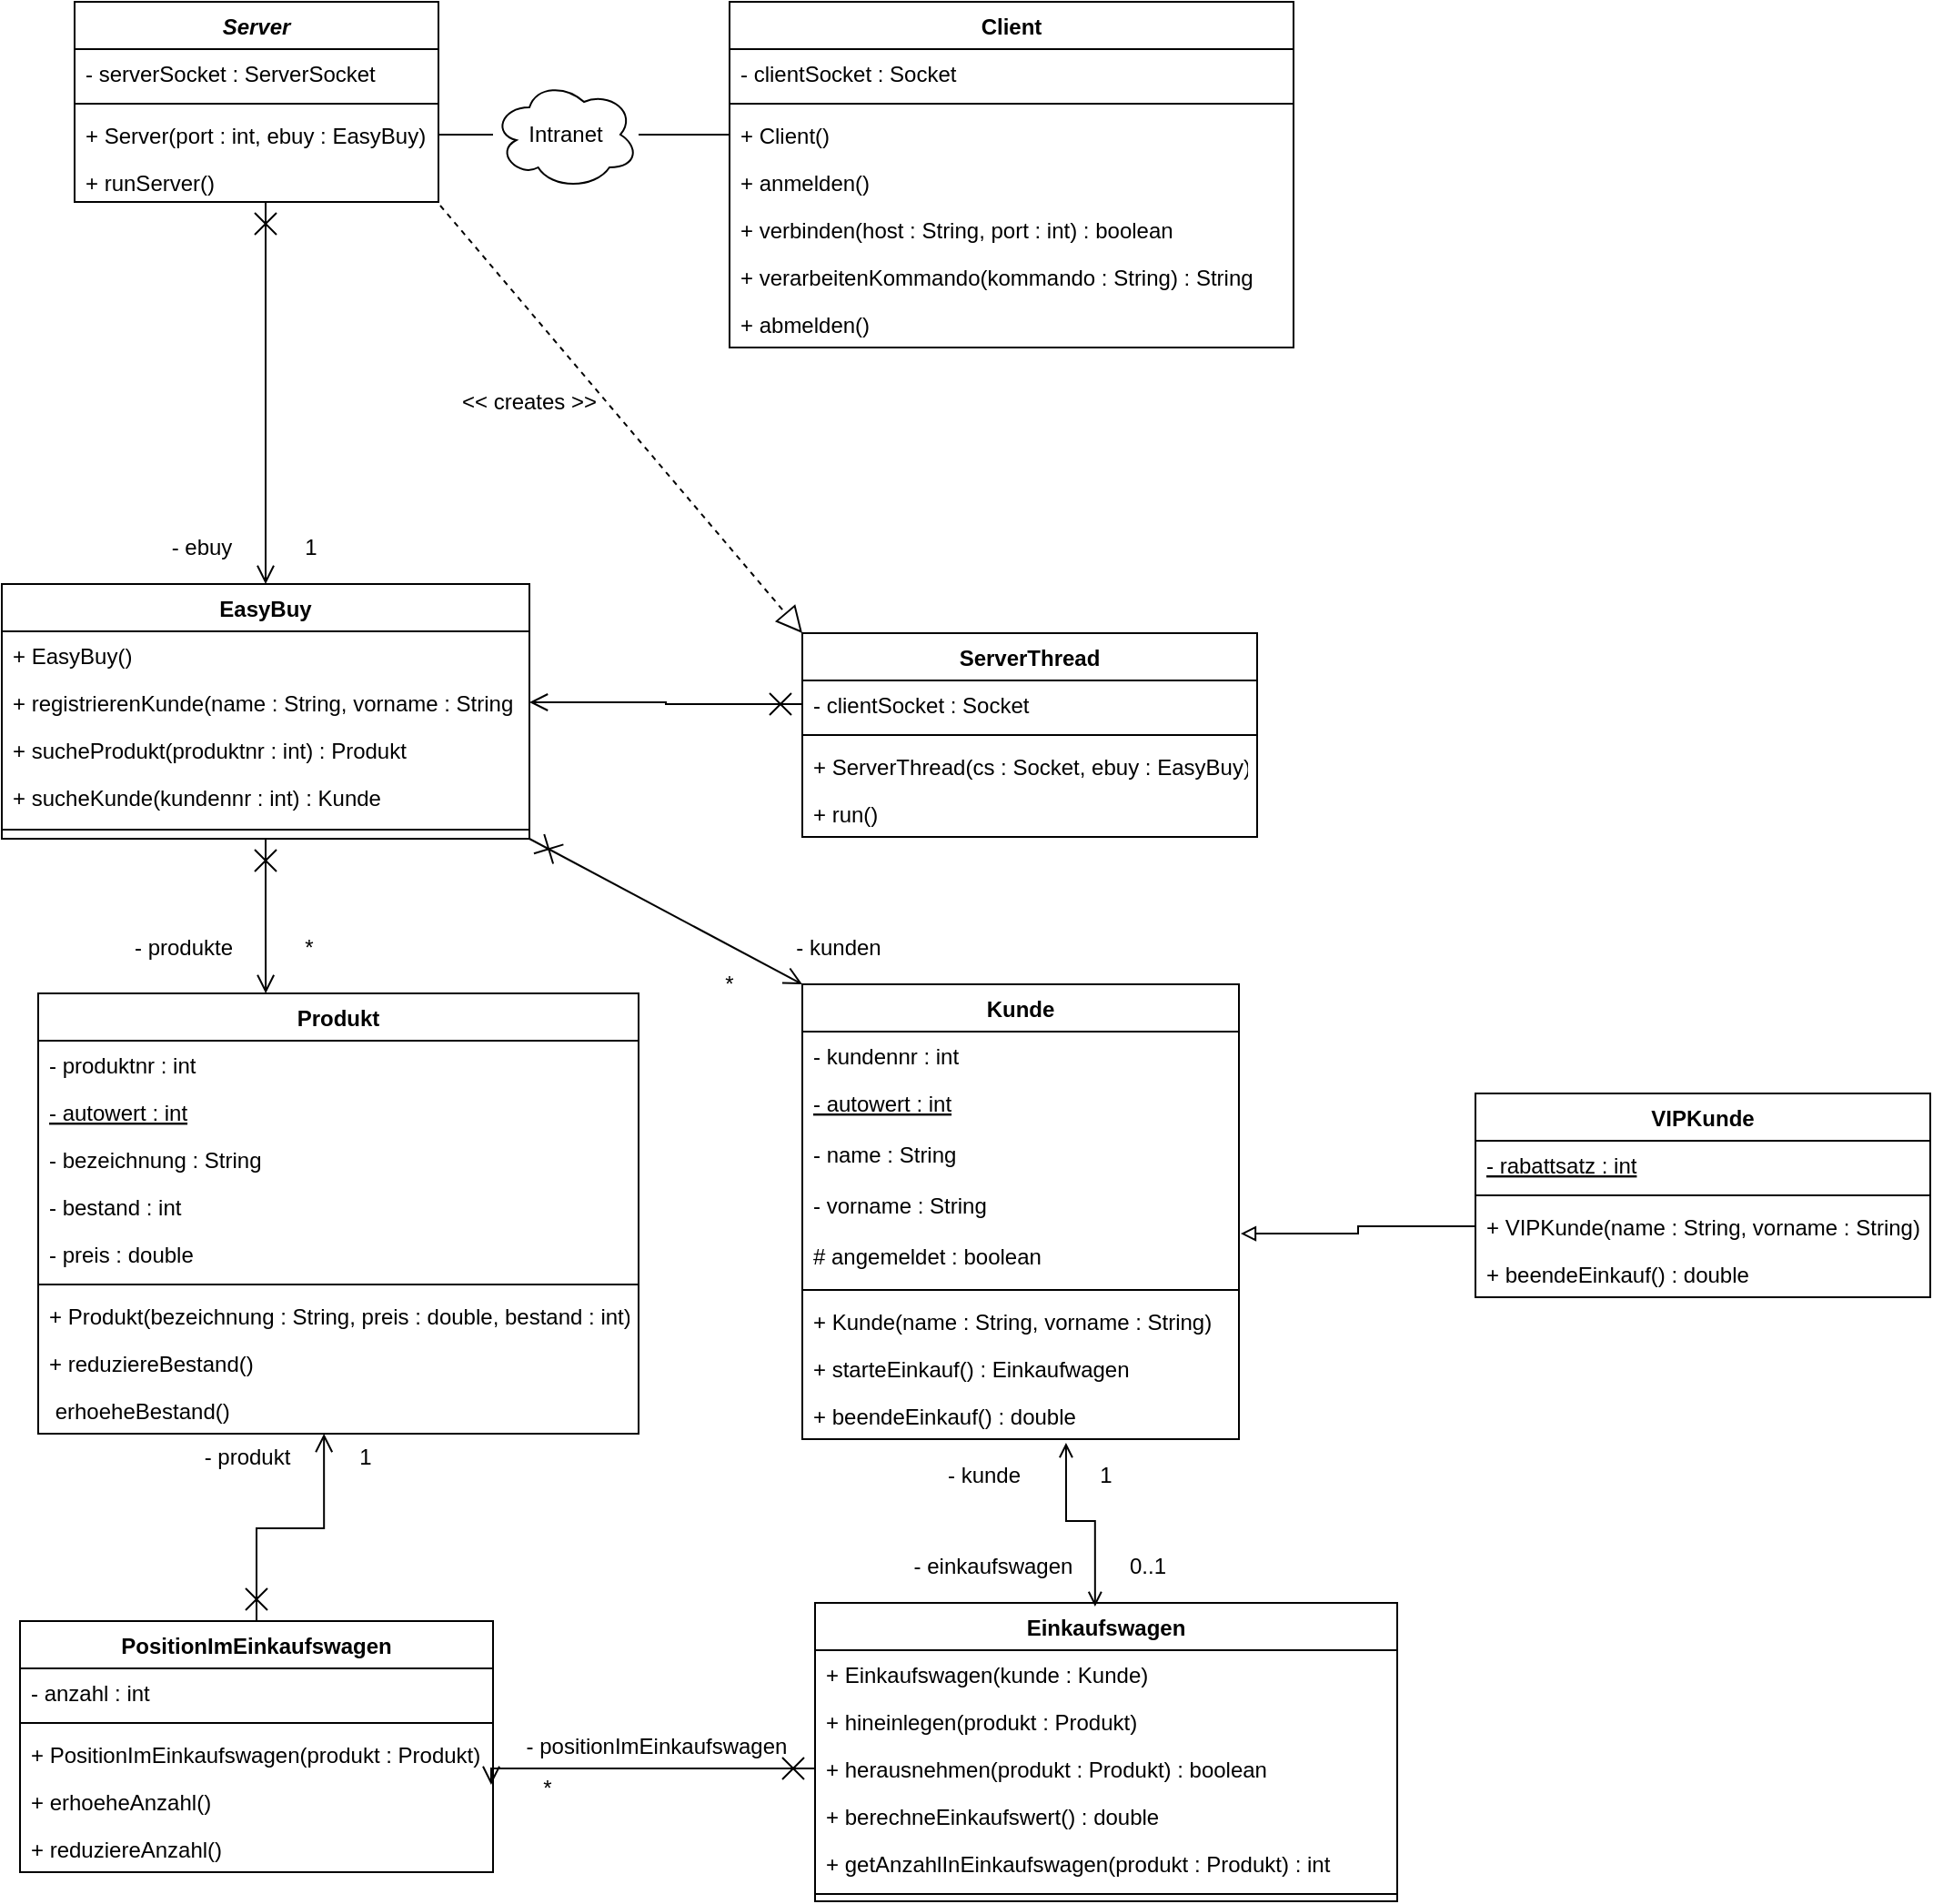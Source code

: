 <mxfile version="14.5.1" type="device"><diagram id="C5RBs43oDa-KdzZeNtuy" name="Page-1"><mxGraphModel dx="1422" dy="832" grid="1" gridSize="10" guides="1" tooltips="1" connect="1" arrows="1" fold="1" page="1" pageScale="1" pageWidth="827" pageHeight="1169" math="0" shadow="0"><root><mxCell id="WIyWlLk6GJQsqaUBKTNV-0"/><mxCell id="WIyWlLk6GJQsqaUBKTNV-1" parent="WIyWlLk6GJQsqaUBKTNV-0"/><mxCell id="zkfFHV4jXpPFQw0GAbJ--0" value="Server" style="swimlane;fontStyle=3;align=center;verticalAlign=top;childLayout=stackLayout;horizontal=1;startSize=26;horizontalStack=0;resizeParent=1;resizeLast=0;collapsible=1;marginBottom=0;rounded=0;shadow=0;strokeWidth=1;" parent="WIyWlLk6GJQsqaUBKTNV-1" vertex="1"><mxGeometry x="100" y="40" width="200" height="110" as="geometry"><mxRectangle x="230" y="140" width="160" height="26" as="alternateBounds"/></mxGeometry></mxCell><mxCell id="zkfFHV4jXpPFQw0GAbJ--1" value="- serverSocket : ServerSocket" style="text;align=left;verticalAlign=top;spacingLeft=4;spacingRight=4;overflow=hidden;rotatable=0;points=[[0,0.5],[1,0.5]];portConstraint=eastwest;" parent="zkfFHV4jXpPFQw0GAbJ--0" vertex="1"><mxGeometry y="26" width="200" height="26" as="geometry"/></mxCell><mxCell id="zkfFHV4jXpPFQw0GAbJ--4" value="" style="line;html=1;strokeWidth=1;align=left;verticalAlign=middle;spacingTop=-1;spacingLeft=3;spacingRight=3;rotatable=0;labelPosition=right;points=[];portConstraint=eastwest;" parent="zkfFHV4jXpPFQw0GAbJ--0" vertex="1"><mxGeometry y="52" width="200" height="8" as="geometry"/></mxCell><mxCell id="zkfFHV4jXpPFQw0GAbJ--5" value="+ Server(port : int, ebuy : EasyBuy)" style="text;align=left;verticalAlign=top;spacingLeft=4;spacingRight=4;overflow=hidden;rotatable=0;points=[[0,0.5],[1,0.5]];portConstraint=eastwest;" parent="zkfFHV4jXpPFQw0GAbJ--0" vertex="1"><mxGeometry y="60" width="200" height="26" as="geometry"/></mxCell><mxCell id="p7bfu_kjY3d3cNyP1c2X-2" value="+ runServer()" style="text;align=left;verticalAlign=top;spacingLeft=4;spacingRight=4;overflow=hidden;rotatable=0;points=[[0,0.5],[1,0.5]];portConstraint=eastwest;" vertex="1" parent="zkfFHV4jXpPFQw0GAbJ--0"><mxGeometry y="86" width="200" height="24" as="geometry"/></mxCell><mxCell id="zkfFHV4jXpPFQw0GAbJ--6" value="EasyBuy" style="swimlane;fontStyle=1;align=center;verticalAlign=top;childLayout=stackLayout;horizontal=1;startSize=26;horizontalStack=0;resizeParent=1;resizeLast=0;collapsible=1;marginBottom=0;rounded=0;shadow=0;strokeWidth=1;" parent="WIyWlLk6GJQsqaUBKTNV-1" vertex="1"><mxGeometry x="60" y="360" width="290" height="140" as="geometry"><mxRectangle x="130" y="380" width="160" height="26" as="alternateBounds"/></mxGeometry></mxCell><mxCell id="zkfFHV4jXpPFQw0GAbJ--7" value="+ EasyBuy()" style="text;align=left;verticalAlign=top;spacingLeft=4;spacingRight=4;overflow=hidden;rotatable=0;points=[[0,0.5],[1,0.5]];portConstraint=eastwest;" parent="zkfFHV4jXpPFQw0GAbJ--6" vertex="1"><mxGeometry y="26" width="290" height="26" as="geometry"/></mxCell><mxCell id="zkfFHV4jXpPFQw0GAbJ--8" value="+ registrierenKunde(name : String, vorname : String" style="text;align=left;verticalAlign=top;spacingLeft=4;spacingRight=4;overflow=hidden;rotatable=0;points=[[0,0.5],[1,0.5]];portConstraint=eastwest;rounded=0;shadow=0;html=0;" parent="zkfFHV4jXpPFQw0GAbJ--6" vertex="1"><mxGeometry y="52" width="290" height="26" as="geometry"/></mxCell><mxCell id="p7bfu_kjY3d3cNyP1c2X-30" value="+ sucheProdukt(produktnr : int) : Produkt" style="text;align=left;verticalAlign=top;spacingLeft=4;spacingRight=4;overflow=hidden;rotatable=0;points=[[0,0.5],[1,0.5]];portConstraint=eastwest;rounded=0;shadow=0;html=0;" vertex="1" parent="zkfFHV4jXpPFQw0GAbJ--6"><mxGeometry y="78" width="290" height="26" as="geometry"/></mxCell><mxCell id="p7bfu_kjY3d3cNyP1c2X-31" value="+ sucheKunde(kundennr : int) : Kunde" style="text;align=left;verticalAlign=top;spacingLeft=4;spacingRight=4;overflow=hidden;rotatable=0;points=[[0,0.5],[1,0.5]];portConstraint=eastwest;rounded=0;shadow=0;html=0;" vertex="1" parent="zkfFHV4jXpPFQw0GAbJ--6"><mxGeometry y="104" width="290" height="26" as="geometry"/></mxCell><mxCell id="p7bfu_kjY3d3cNyP1c2X-29" value="" style="line;html=1;strokeWidth=1;align=left;verticalAlign=middle;spacingTop=-1;spacingLeft=3;spacingRight=3;rotatable=0;labelPosition=right;points=[];portConstraint=eastwest;" vertex="1" parent="zkfFHV4jXpPFQw0GAbJ--6"><mxGeometry y="130" width="290" height="10" as="geometry"/></mxCell><mxCell id="zkfFHV4jXpPFQw0GAbJ--17" value="Client&#10;" style="swimlane;fontStyle=1;align=center;verticalAlign=top;childLayout=stackLayout;horizontal=1;startSize=26;horizontalStack=0;resizeParent=1;resizeLast=0;collapsible=1;marginBottom=0;rounded=0;shadow=0;strokeWidth=1;" parent="WIyWlLk6GJQsqaUBKTNV-1" vertex="1"><mxGeometry x="460" y="40" width="310" height="190" as="geometry"><mxRectangle x="550" y="140" width="160" height="26" as="alternateBounds"/></mxGeometry></mxCell><mxCell id="zkfFHV4jXpPFQw0GAbJ--18" value="- clientSocket : Socket" style="text;align=left;verticalAlign=top;spacingLeft=4;spacingRight=4;overflow=hidden;rotatable=0;points=[[0,0.5],[1,0.5]];portConstraint=eastwest;" parent="zkfFHV4jXpPFQw0GAbJ--17" vertex="1"><mxGeometry y="26" width="310" height="26" as="geometry"/></mxCell><mxCell id="zkfFHV4jXpPFQw0GAbJ--23" value="" style="line;html=1;strokeWidth=1;align=left;verticalAlign=middle;spacingTop=-1;spacingLeft=3;spacingRight=3;rotatable=0;labelPosition=right;points=[];portConstraint=eastwest;" parent="zkfFHV4jXpPFQw0GAbJ--17" vertex="1"><mxGeometry y="52" width="310" height="8" as="geometry"/></mxCell><mxCell id="zkfFHV4jXpPFQw0GAbJ--24" value="+ Client()" style="text;align=left;verticalAlign=top;spacingLeft=4;spacingRight=4;overflow=hidden;rotatable=0;points=[[0,0.5],[1,0.5]];portConstraint=eastwest;" parent="zkfFHV4jXpPFQw0GAbJ--17" vertex="1"><mxGeometry y="60" width="310" height="26" as="geometry"/></mxCell><mxCell id="zkfFHV4jXpPFQw0GAbJ--25" value="+ anmelden()" style="text;align=left;verticalAlign=top;spacingLeft=4;spacingRight=4;overflow=hidden;rotatable=0;points=[[0,0.5],[1,0.5]];portConstraint=eastwest;" parent="zkfFHV4jXpPFQw0GAbJ--17" vertex="1"><mxGeometry y="86" width="310" height="26" as="geometry"/></mxCell><mxCell id="p7bfu_kjY3d3cNyP1c2X-3" value="+ verbinden(host : String, port : int) : boolean" style="text;align=left;verticalAlign=top;spacingLeft=4;spacingRight=4;overflow=hidden;rotatable=0;points=[[0,0.5],[1,0.5]];portConstraint=eastwest;" vertex="1" parent="zkfFHV4jXpPFQw0GAbJ--17"><mxGeometry y="112" width="310" height="26" as="geometry"/></mxCell><mxCell id="p7bfu_kjY3d3cNyP1c2X-4" value="+ verarbeitenKommando(kommando : String) : String" style="text;align=left;verticalAlign=top;spacingLeft=4;spacingRight=4;overflow=hidden;rotatable=0;points=[[0,0.5],[1,0.5]];portConstraint=eastwest;" vertex="1" parent="zkfFHV4jXpPFQw0GAbJ--17"><mxGeometry y="138" width="310" height="26" as="geometry"/></mxCell><mxCell id="p7bfu_kjY3d3cNyP1c2X-5" value="+ abmelden()" style="text;align=left;verticalAlign=top;spacingLeft=4;spacingRight=4;overflow=hidden;rotatable=0;points=[[0,0.5],[1,0.5]];portConstraint=eastwest;" vertex="1" parent="zkfFHV4jXpPFQw0GAbJ--17"><mxGeometry y="164" width="310" height="26" as="geometry"/></mxCell><mxCell id="p7bfu_kjY3d3cNyP1c2X-12" value="" style="endArrow=none;html=1;exitX=1;exitY=0.5;exitDx=0;exitDy=0;entryX=0;entryY=0.5;entryDx=0;entryDy=0;" edge="1" parent="WIyWlLk6GJQsqaUBKTNV-1" source="p7bfu_kjY3d3cNyP1c2X-13" target="zkfFHV4jXpPFQw0GAbJ--24"><mxGeometry width="50" height="50" relative="1" as="geometry"><mxPoint x="560" y="450" as="sourcePoint"/><mxPoint x="610" y="400" as="targetPoint"/></mxGeometry></mxCell><mxCell id="p7bfu_kjY3d3cNyP1c2X-13" value="" style="ellipse;shape=cloud;whiteSpace=wrap;html=1;" vertex="1" parent="WIyWlLk6GJQsqaUBKTNV-1"><mxGeometry x="330" y="83" width="80" height="60" as="geometry"/></mxCell><mxCell id="p7bfu_kjY3d3cNyP1c2X-14" value="" style="endArrow=none;html=1;exitX=1;exitY=0.5;exitDx=0;exitDy=0;entryX=0;entryY=0.5;entryDx=0;entryDy=0;" edge="1" parent="WIyWlLk6GJQsqaUBKTNV-1" source="zkfFHV4jXpPFQw0GAbJ--5" target="p7bfu_kjY3d3cNyP1c2X-13"><mxGeometry width="50" height="50" relative="1" as="geometry"><mxPoint x="300" y="113" as="sourcePoint"/><mxPoint x="440" y="113" as="targetPoint"/></mxGeometry></mxCell><mxCell id="p7bfu_kjY3d3cNyP1c2X-15" value="Intranet" style="text;html=1;strokeColor=none;fillColor=none;align=center;verticalAlign=middle;whiteSpace=wrap;rounded=0;" vertex="1" parent="WIyWlLk6GJQsqaUBKTNV-1"><mxGeometry x="350" y="103" width="40" height="20" as="geometry"/></mxCell><mxCell id="p7bfu_kjY3d3cNyP1c2X-24" value="" style="endArrow=open;startArrow=cross;endFill=0;startFill=0;endSize=8;startSize=10;html=1;entryX=0.5;entryY=0;entryDx=0;entryDy=0;edgeStyle=orthogonalEdgeStyle;exitX=0.525;exitY=1;exitDx=0;exitDy=0;exitPerimeter=0;rounded=0;" edge="1" parent="WIyWlLk6GJQsqaUBKTNV-1" source="p7bfu_kjY3d3cNyP1c2X-2" target="zkfFHV4jXpPFQw0GAbJ--6"><mxGeometry width="160" relative="1" as="geometry"><mxPoint x="500" y="430" as="sourcePoint"/><mxPoint x="660" y="430" as="targetPoint"/></mxGeometry></mxCell><mxCell id="p7bfu_kjY3d3cNyP1c2X-25" value="1" style="text;html=1;strokeColor=none;fillColor=none;align=center;verticalAlign=middle;whiteSpace=wrap;rounded=0;" vertex="1" parent="WIyWlLk6GJQsqaUBKTNV-1"><mxGeometry x="210" y="330" width="40" height="20" as="geometry"/></mxCell><mxCell id="p7bfu_kjY3d3cNyP1c2X-26" value="- ebuy" style="text;html=1;strokeColor=none;fillColor=none;align=center;verticalAlign=middle;whiteSpace=wrap;rounded=0;" vertex="1" parent="WIyWlLk6GJQsqaUBKTNV-1"><mxGeometry x="150" y="330" width="40" height="20" as="geometry"/></mxCell><mxCell id="p7bfu_kjY3d3cNyP1c2X-32" value="ServerThread" style="swimlane;fontStyle=1;align=center;verticalAlign=top;childLayout=stackLayout;horizontal=1;startSize=26;horizontalStack=0;resizeParent=1;resizeParentMax=0;resizeLast=0;collapsible=1;marginBottom=0;" vertex="1" parent="WIyWlLk6GJQsqaUBKTNV-1"><mxGeometry x="500" y="387" width="250" height="112" as="geometry"/></mxCell><mxCell id="p7bfu_kjY3d3cNyP1c2X-33" value="- clientSocket : Socket" style="text;strokeColor=none;fillColor=none;align=left;verticalAlign=top;spacingLeft=4;spacingRight=4;overflow=hidden;rotatable=0;points=[[0,0.5],[1,0.5]];portConstraint=eastwest;" vertex="1" parent="p7bfu_kjY3d3cNyP1c2X-32"><mxGeometry y="26" width="250" height="26" as="geometry"/></mxCell><mxCell id="p7bfu_kjY3d3cNyP1c2X-34" value="" style="line;strokeWidth=1;fillColor=none;align=left;verticalAlign=middle;spacingTop=-1;spacingLeft=3;spacingRight=3;rotatable=0;labelPosition=right;points=[];portConstraint=eastwest;" vertex="1" parent="p7bfu_kjY3d3cNyP1c2X-32"><mxGeometry y="52" width="250" height="8" as="geometry"/></mxCell><mxCell id="p7bfu_kjY3d3cNyP1c2X-35" value="+ ServerThread(cs : Socket, ebuy : EasyBuy)" style="text;strokeColor=none;fillColor=none;align=left;verticalAlign=top;spacingLeft=4;spacingRight=4;overflow=hidden;rotatable=0;points=[[0,0.5],[1,0.5]];portConstraint=eastwest;" vertex="1" parent="p7bfu_kjY3d3cNyP1c2X-32"><mxGeometry y="60" width="250" height="26" as="geometry"/></mxCell><mxCell id="p7bfu_kjY3d3cNyP1c2X-41" value="+ run()" style="text;strokeColor=none;fillColor=none;align=left;verticalAlign=top;spacingLeft=4;spacingRight=4;overflow=hidden;rotatable=0;points=[[0,0.5],[1,0.5]];portConstraint=eastwest;" vertex="1" parent="p7bfu_kjY3d3cNyP1c2X-32"><mxGeometry y="86" width="250" height="26" as="geometry"/></mxCell><mxCell id="p7bfu_kjY3d3cNyP1c2X-36" value="" style="endArrow=open;startArrow=cross;endFill=0;startFill=0;endSize=8;startSize=10;html=1;entryX=1;entryY=0.5;entryDx=0;entryDy=0;edgeStyle=orthogonalEdgeStyle;rounded=0;" edge="1" parent="WIyWlLk6GJQsqaUBKTNV-1" source="p7bfu_kjY3d3cNyP1c2X-33" target="zkfFHV4jXpPFQw0GAbJ--8"><mxGeometry width="160" relative="1" as="geometry"><mxPoint x="500" y="430" as="sourcePoint"/><mxPoint x="610" y="430" as="targetPoint"/></mxGeometry></mxCell><mxCell id="p7bfu_kjY3d3cNyP1c2X-39" value="" style="endArrow=block;dashed=1;endFill=0;endSize=12;html=1;exitX=1.005;exitY=1.083;exitDx=0;exitDy=0;exitPerimeter=0;entryX=0;entryY=0;entryDx=0;entryDy=0;" edge="1" parent="WIyWlLk6GJQsqaUBKTNV-1" source="p7bfu_kjY3d3cNyP1c2X-2" target="p7bfu_kjY3d3cNyP1c2X-32"><mxGeometry width="160" relative="1" as="geometry"><mxPoint x="301" y="151.992" as="sourcePoint"/><mxPoint x="420" y="270" as="targetPoint"/></mxGeometry></mxCell><mxCell id="p7bfu_kjY3d3cNyP1c2X-40" value="&amp;lt;&amp;lt; creates &amp;gt;&amp;gt;" style="text;html=1;strokeColor=none;fillColor=none;align=center;verticalAlign=middle;whiteSpace=wrap;rounded=0;" vertex="1" parent="WIyWlLk6GJQsqaUBKTNV-1"><mxGeometry x="310" y="250" width="80" height="20" as="geometry"/></mxCell><mxCell id="p7bfu_kjY3d3cNyP1c2X-46" value="Kunde" style="swimlane;fontStyle=1;align=center;verticalAlign=top;childLayout=stackLayout;horizontal=1;startSize=26;horizontalStack=0;resizeParent=1;resizeParentMax=0;resizeLast=0;collapsible=1;marginBottom=0;" vertex="1" parent="WIyWlLk6GJQsqaUBKTNV-1"><mxGeometry x="500" y="580" width="240" height="250" as="geometry"/></mxCell><mxCell id="p7bfu_kjY3d3cNyP1c2X-47" value="- kundennr : int" style="text;strokeColor=none;fillColor=none;align=left;verticalAlign=top;spacingLeft=4;spacingRight=4;overflow=hidden;rotatable=0;points=[[0,0.5],[1,0.5]];portConstraint=eastwest;" vertex="1" parent="p7bfu_kjY3d3cNyP1c2X-46"><mxGeometry y="26" width="240" height="26" as="geometry"/></mxCell><mxCell id="p7bfu_kjY3d3cNyP1c2X-50" value="- autowert : int" style="text;strokeColor=none;fillColor=none;align=left;verticalAlign=top;spacingLeft=4;spacingRight=4;overflow=hidden;rotatable=0;points=[[0,0.5],[1,0.5]];portConstraint=eastwest;fontStyle=4" vertex="1" parent="p7bfu_kjY3d3cNyP1c2X-46"><mxGeometry y="52" width="240" height="28" as="geometry"/></mxCell><mxCell id="p7bfu_kjY3d3cNyP1c2X-52" value="- name : String" style="text;strokeColor=none;fillColor=none;align=left;verticalAlign=top;spacingLeft=4;spacingRight=4;overflow=hidden;rotatable=0;points=[[0,0.5],[1,0.5]];portConstraint=eastwest;fontStyle=0" vertex="1" parent="p7bfu_kjY3d3cNyP1c2X-46"><mxGeometry y="80" width="240" height="28" as="geometry"/></mxCell><mxCell id="p7bfu_kjY3d3cNyP1c2X-53" value="- vorname : String" style="text;strokeColor=none;fillColor=none;align=left;verticalAlign=top;spacingLeft=4;spacingRight=4;overflow=hidden;rotatable=0;points=[[0,0.5],[1,0.5]];portConstraint=eastwest;fontStyle=0" vertex="1" parent="p7bfu_kjY3d3cNyP1c2X-46"><mxGeometry y="108" width="240" height="28" as="geometry"/></mxCell><mxCell id="p7bfu_kjY3d3cNyP1c2X-54" value="# angemeldet : boolean" style="text;strokeColor=none;fillColor=none;align=left;verticalAlign=top;spacingLeft=4;spacingRight=4;overflow=hidden;rotatable=0;points=[[0,0.5],[1,0.5]];portConstraint=eastwest;fontStyle=0" vertex="1" parent="p7bfu_kjY3d3cNyP1c2X-46"><mxGeometry y="136" width="240" height="28" as="geometry"/></mxCell><mxCell id="p7bfu_kjY3d3cNyP1c2X-48" value="" style="line;strokeWidth=1;fillColor=none;align=left;verticalAlign=middle;spacingTop=-1;spacingLeft=3;spacingRight=3;rotatable=0;labelPosition=right;points=[];portConstraint=eastwest;" vertex="1" parent="p7bfu_kjY3d3cNyP1c2X-46"><mxGeometry y="164" width="240" height="8" as="geometry"/></mxCell><mxCell id="p7bfu_kjY3d3cNyP1c2X-49" value="+ Kunde(name : String, vorname : String)" style="text;strokeColor=none;fillColor=none;align=left;verticalAlign=top;spacingLeft=4;spacingRight=4;overflow=hidden;rotatable=0;points=[[0,0.5],[1,0.5]];portConstraint=eastwest;" vertex="1" parent="p7bfu_kjY3d3cNyP1c2X-46"><mxGeometry y="172" width="240" height="26" as="geometry"/></mxCell><mxCell id="p7bfu_kjY3d3cNyP1c2X-55" value="+ starteEinkauf() : Einkaufwagen" style="text;strokeColor=none;fillColor=none;align=left;verticalAlign=top;spacingLeft=4;spacingRight=4;overflow=hidden;rotatable=0;points=[[0,0.5],[1,0.5]];portConstraint=eastwest;" vertex="1" parent="p7bfu_kjY3d3cNyP1c2X-46"><mxGeometry y="198" width="240" height="26" as="geometry"/></mxCell><mxCell id="p7bfu_kjY3d3cNyP1c2X-56" value="+ beendeEinkauf() : double" style="text;strokeColor=none;fillColor=none;align=left;verticalAlign=top;spacingLeft=4;spacingRight=4;overflow=hidden;rotatable=0;points=[[0,0.5],[1,0.5]];portConstraint=eastwest;" vertex="1" parent="p7bfu_kjY3d3cNyP1c2X-46"><mxGeometry y="224" width="240" height="26" as="geometry"/></mxCell><mxCell id="p7bfu_kjY3d3cNyP1c2X-57" value="VIPKunde" style="swimlane;fontStyle=1;align=center;verticalAlign=top;childLayout=stackLayout;horizontal=1;startSize=26;horizontalStack=0;resizeParent=1;resizeParentMax=0;resizeLast=0;collapsible=1;marginBottom=0;" vertex="1" parent="WIyWlLk6GJQsqaUBKTNV-1"><mxGeometry x="870" y="640" width="250" height="112" as="geometry"/></mxCell><mxCell id="p7bfu_kjY3d3cNyP1c2X-58" value="- rabattsatz : int" style="text;strokeColor=none;fillColor=none;align=left;verticalAlign=top;spacingLeft=4;spacingRight=4;overflow=hidden;rotatable=0;points=[[0,0.5],[1,0.5]];portConstraint=eastwest;fontStyle=4" vertex="1" parent="p7bfu_kjY3d3cNyP1c2X-57"><mxGeometry y="26" width="250" height="26" as="geometry"/></mxCell><mxCell id="p7bfu_kjY3d3cNyP1c2X-59" value="" style="line;strokeWidth=1;fillColor=none;align=left;verticalAlign=middle;spacingTop=-1;spacingLeft=3;spacingRight=3;rotatable=0;labelPosition=right;points=[];portConstraint=eastwest;" vertex="1" parent="p7bfu_kjY3d3cNyP1c2X-57"><mxGeometry y="52" width="250" height="8" as="geometry"/></mxCell><mxCell id="p7bfu_kjY3d3cNyP1c2X-60" value="+ VIPKunde(name : String, vorname : String)" style="text;strokeColor=none;fillColor=none;align=left;verticalAlign=top;spacingLeft=4;spacingRight=4;overflow=hidden;rotatable=0;points=[[0,0.5],[1,0.5]];portConstraint=eastwest;" vertex="1" parent="p7bfu_kjY3d3cNyP1c2X-57"><mxGeometry y="60" width="250" height="26" as="geometry"/></mxCell><mxCell id="p7bfu_kjY3d3cNyP1c2X-62" value="+ beendeEinkauf() : double" style="text;strokeColor=none;fillColor=none;align=left;verticalAlign=top;spacingLeft=4;spacingRight=4;overflow=hidden;rotatable=0;points=[[0,0.5],[1,0.5]];portConstraint=eastwest;" vertex="1" parent="p7bfu_kjY3d3cNyP1c2X-57"><mxGeometry y="86" width="250" height="26" as="geometry"/></mxCell><mxCell id="p7bfu_kjY3d3cNyP1c2X-64" value="" style="endArrow=open;startArrow=cross;endFill=0;startFill=0;endSize=8;startSize=10;html=1;exitX=1;exitY=1;exitDx=0;exitDy=0;" edge="1" parent="WIyWlLk6GJQsqaUBKTNV-1" source="zkfFHV4jXpPFQw0GAbJ--6"><mxGeometry width="160" relative="1" as="geometry"><mxPoint x="370" y="550" as="sourcePoint"/><mxPoint x="500" y="580" as="targetPoint"/></mxGeometry></mxCell><mxCell id="p7bfu_kjY3d3cNyP1c2X-65" value="Produkt" style="swimlane;fontStyle=1;align=center;verticalAlign=top;childLayout=stackLayout;horizontal=1;startSize=26;horizontalStack=0;resizeParent=1;resizeParentMax=0;resizeLast=0;collapsible=1;marginBottom=0;" vertex="1" parent="WIyWlLk6GJQsqaUBKTNV-1"><mxGeometry x="80" y="585" width="330" height="242" as="geometry"/></mxCell><mxCell id="p7bfu_kjY3d3cNyP1c2X-66" value="- produktnr : int" style="text;strokeColor=none;fillColor=none;align=left;verticalAlign=top;spacingLeft=4;spacingRight=4;overflow=hidden;rotatable=0;points=[[0,0.5],[1,0.5]];portConstraint=eastwest;" vertex="1" parent="p7bfu_kjY3d3cNyP1c2X-65"><mxGeometry y="26" width="330" height="26" as="geometry"/></mxCell><mxCell id="p7bfu_kjY3d3cNyP1c2X-69" value="- autowert : int" style="text;strokeColor=none;fillColor=none;align=left;verticalAlign=top;spacingLeft=4;spacingRight=4;overflow=hidden;rotatable=0;points=[[0,0.5],[1,0.5]];portConstraint=eastwest;fontStyle=4" vertex="1" parent="p7bfu_kjY3d3cNyP1c2X-65"><mxGeometry y="52" width="330" height="26" as="geometry"/></mxCell><mxCell id="p7bfu_kjY3d3cNyP1c2X-70" value="- bezeichnung : String" style="text;strokeColor=none;fillColor=none;align=left;verticalAlign=top;spacingLeft=4;spacingRight=4;overflow=hidden;rotatable=0;points=[[0,0.5],[1,0.5]];portConstraint=eastwest;fontStyle=0" vertex="1" parent="p7bfu_kjY3d3cNyP1c2X-65"><mxGeometry y="78" width="330" height="26" as="geometry"/></mxCell><mxCell id="p7bfu_kjY3d3cNyP1c2X-71" value="- bestand : int" style="text;strokeColor=none;fillColor=none;align=left;verticalAlign=top;spacingLeft=4;spacingRight=4;overflow=hidden;rotatable=0;points=[[0,0.5],[1,0.5]];portConstraint=eastwest;fontStyle=0" vertex="1" parent="p7bfu_kjY3d3cNyP1c2X-65"><mxGeometry y="104" width="330" height="26" as="geometry"/></mxCell><mxCell id="p7bfu_kjY3d3cNyP1c2X-72" value="- preis : double" style="text;strokeColor=none;fillColor=none;align=left;verticalAlign=top;spacingLeft=4;spacingRight=4;overflow=hidden;rotatable=0;points=[[0,0.5],[1,0.5]];portConstraint=eastwest;fontStyle=0" vertex="1" parent="p7bfu_kjY3d3cNyP1c2X-65"><mxGeometry y="130" width="330" height="26" as="geometry"/></mxCell><mxCell id="p7bfu_kjY3d3cNyP1c2X-67" value="" style="line;strokeWidth=1;fillColor=none;align=left;verticalAlign=middle;spacingTop=-1;spacingLeft=3;spacingRight=3;rotatable=0;labelPosition=right;points=[];portConstraint=eastwest;" vertex="1" parent="p7bfu_kjY3d3cNyP1c2X-65"><mxGeometry y="156" width="330" height="8" as="geometry"/></mxCell><mxCell id="p7bfu_kjY3d3cNyP1c2X-74" value="+ Produkt(bezeichnung : String, preis : double, bestand : int)" style="text;strokeColor=none;fillColor=none;align=left;verticalAlign=top;spacingLeft=4;spacingRight=4;overflow=hidden;rotatable=0;points=[[0,0.5],[1,0.5]];portConstraint=eastwest;" vertex="1" parent="p7bfu_kjY3d3cNyP1c2X-65"><mxGeometry y="164" width="330" height="26" as="geometry"/></mxCell><mxCell id="p7bfu_kjY3d3cNyP1c2X-75" value="+ reduziereBestand()" style="text;strokeColor=none;fillColor=none;align=left;verticalAlign=top;spacingLeft=4;spacingRight=4;overflow=hidden;rotatable=0;points=[[0,0.5],[1,0.5]];portConstraint=eastwest;" vertex="1" parent="p7bfu_kjY3d3cNyP1c2X-65"><mxGeometry y="190" width="330" height="26" as="geometry"/></mxCell><mxCell id="p7bfu_kjY3d3cNyP1c2X-68" value=" erhoeheBestand()" style="text;strokeColor=none;fillColor=none;align=left;verticalAlign=top;spacingLeft=4;spacingRight=4;overflow=hidden;rotatable=0;points=[[0,0.5],[1,0.5]];portConstraint=eastwest;" vertex="1" parent="p7bfu_kjY3d3cNyP1c2X-65"><mxGeometry y="216" width="330" height="26" as="geometry"/></mxCell><mxCell id="p7bfu_kjY3d3cNyP1c2X-76" value="Einkaufswagen" style="swimlane;fontStyle=1;align=center;verticalAlign=top;childLayout=stackLayout;horizontal=1;startSize=26;horizontalStack=0;resizeParent=1;resizeParentMax=0;resizeLast=0;collapsible=1;marginBottom=0;" vertex="1" parent="WIyWlLk6GJQsqaUBKTNV-1"><mxGeometry x="507" y="920" width="320" height="164" as="geometry"/></mxCell><mxCell id="p7bfu_kjY3d3cNyP1c2X-81" value="+ Einkaufswagen(kunde : Kunde)" style="text;strokeColor=none;fillColor=none;align=left;verticalAlign=top;spacingLeft=4;spacingRight=4;overflow=hidden;rotatable=0;points=[[0,0.5],[1,0.5]];portConstraint=eastwest;" vertex="1" parent="p7bfu_kjY3d3cNyP1c2X-76"><mxGeometry y="26" width="320" height="26" as="geometry"/></mxCell><mxCell id="p7bfu_kjY3d3cNyP1c2X-82" value="+ hineinlegen(produkt : Produkt)" style="text;strokeColor=none;fillColor=none;align=left;verticalAlign=top;spacingLeft=4;spacingRight=4;overflow=hidden;rotatable=0;points=[[0,0.5],[1,0.5]];portConstraint=eastwest;" vertex="1" parent="p7bfu_kjY3d3cNyP1c2X-76"><mxGeometry y="52" width="320" height="26" as="geometry"/></mxCell><mxCell id="p7bfu_kjY3d3cNyP1c2X-83" value="+ herausnehmen(produkt : Produkt) : boolean" style="text;strokeColor=none;fillColor=none;align=left;verticalAlign=top;spacingLeft=4;spacingRight=4;overflow=hidden;rotatable=0;points=[[0,0.5],[1,0.5]];portConstraint=eastwest;" vertex="1" parent="p7bfu_kjY3d3cNyP1c2X-76"><mxGeometry y="78" width="320" height="26" as="geometry"/></mxCell><mxCell id="p7bfu_kjY3d3cNyP1c2X-84" value="+ berechneEinkaufswert() : double" style="text;strokeColor=none;fillColor=none;align=left;verticalAlign=top;spacingLeft=4;spacingRight=4;overflow=hidden;rotatable=0;points=[[0,0.5],[1,0.5]];portConstraint=eastwest;" vertex="1" parent="p7bfu_kjY3d3cNyP1c2X-76"><mxGeometry y="104" width="320" height="26" as="geometry"/></mxCell><mxCell id="p7bfu_kjY3d3cNyP1c2X-77" value="+ getAnzahlInEinkaufswagen(produkt : Produkt) : int" style="text;strokeColor=none;fillColor=none;align=left;verticalAlign=top;spacingLeft=4;spacingRight=4;overflow=hidden;rotatable=0;points=[[0,0.5],[1,0.5]];portConstraint=eastwest;" vertex="1" parent="p7bfu_kjY3d3cNyP1c2X-76"><mxGeometry y="130" width="320" height="26" as="geometry"/></mxCell><mxCell id="p7bfu_kjY3d3cNyP1c2X-78" value="" style="line;strokeWidth=1;fillColor=none;align=left;verticalAlign=middle;spacingTop=-1;spacingLeft=3;spacingRight=3;rotatable=0;labelPosition=right;points=[];portConstraint=eastwest;" vertex="1" parent="p7bfu_kjY3d3cNyP1c2X-76"><mxGeometry y="156" width="320" height="8" as="geometry"/></mxCell><mxCell id="p7bfu_kjY3d3cNyP1c2X-85" value="PositionImEinkaufswagen" style="swimlane;fontStyle=1;align=center;verticalAlign=top;childLayout=stackLayout;horizontal=1;startSize=26;horizontalStack=0;resizeParent=1;resizeParentMax=0;resizeLast=0;collapsible=1;marginBottom=0;" vertex="1" parent="WIyWlLk6GJQsqaUBKTNV-1"><mxGeometry x="70" y="930" width="260" height="138" as="geometry"/></mxCell><mxCell id="p7bfu_kjY3d3cNyP1c2X-86" value="- anzahl : int" style="text;strokeColor=none;fillColor=none;align=left;verticalAlign=top;spacingLeft=4;spacingRight=4;overflow=hidden;rotatable=0;points=[[0,0.5],[1,0.5]];portConstraint=eastwest;" vertex="1" parent="p7bfu_kjY3d3cNyP1c2X-85"><mxGeometry y="26" width="260" height="26" as="geometry"/></mxCell><mxCell id="p7bfu_kjY3d3cNyP1c2X-87" value="" style="line;strokeWidth=1;fillColor=none;align=left;verticalAlign=middle;spacingTop=-1;spacingLeft=3;spacingRight=3;rotatable=0;labelPosition=right;points=[];portConstraint=eastwest;" vertex="1" parent="p7bfu_kjY3d3cNyP1c2X-85"><mxGeometry y="52" width="260" height="8" as="geometry"/></mxCell><mxCell id="p7bfu_kjY3d3cNyP1c2X-89" value="+ PositionImEinkaufswagen(produkt : Produkt)" style="text;strokeColor=none;fillColor=none;align=left;verticalAlign=top;spacingLeft=4;spacingRight=4;overflow=hidden;rotatable=0;points=[[0,0.5],[1,0.5]];portConstraint=eastwest;" vertex="1" parent="p7bfu_kjY3d3cNyP1c2X-85"><mxGeometry y="60" width="260" height="26" as="geometry"/></mxCell><mxCell id="p7bfu_kjY3d3cNyP1c2X-90" value="+ erhoeheAnzahl()" style="text;strokeColor=none;fillColor=none;align=left;verticalAlign=top;spacingLeft=4;spacingRight=4;overflow=hidden;rotatable=0;points=[[0,0.5],[1,0.5]];portConstraint=eastwest;" vertex="1" parent="p7bfu_kjY3d3cNyP1c2X-85"><mxGeometry y="86" width="260" height="26" as="geometry"/></mxCell><mxCell id="p7bfu_kjY3d3cNyP1c2X-88" value="+ reduziereAnzahl()" style="text;strokeColor=none;fillColor=none;align=left;verticalAlign=top;spacingLeft=4;spacingRight=4;overflow=hidden;rotatable=0;points=[[0,0.5],[1,0.5]];portConstraint=eastwest;" vertex="1" parent="p7bfu_kjY3d3cNyP1c2X-85"><mxGeometry y="112" width="260" height="26" as="geometry"/></mxCell><mxCell id="p7bfu_kjY3d3cNyP1c2X-92" value="" style="endArrow=block;html=1;exitX=0;exitY=0.5;exitDx=0;exitDy=0;entryX=1.004;entryY=0.036;entryDx=0;entryDy=0;entryPerimeter=0;edgeStyle=elbowEdgeStyle;rounded=0;endFill=0;" edge="1" parent="WIyWlLk6GJQsqaUBKTNV-1" source="p7bfu_kjY3d3cNyP1c2X-60" target="p7bfu_kjY3d3cNyP1c2X-54"><mxGeometry width="50" height="50" relative="1" as="geometry"><mxPoint x="560" y="890" as="sourcePoint"/><mxPoint x="610" y="840" as="targetPoint"/></mxGeometry></mxCell><mxCell id="p7bfu_kjY3d3cNyP1c2X-93" value="- kunden" style="text;html=1;strokeColor=none;fillColor=none;align=center;verticalAlign=middle;whiteSpace=wrap;rounded=0;" vertex="1" parent="WIyWlLk6GJQsqaUBKTNV-1"><mxGeometry x="490" y="550" width="60" height="20" as="geometry"/></mxCell><mxCell id="p7bfu_kjY3d3cNyP1c2X-94" value="*" style="text;html=1;strokeColor=none;fillColor=none;align=center;verticalAlign=middle;whiteSpace=wrap;rounded=0;" vertex="1" parent="WIyWlLk6GJQsqaUBKTNV-1"><mxGeometry x="440" y="570" width="40" height="20" as="geometry"/></mxCell><mxCell id="p7bfu_kjY3d3cNyP1c2X-95" value="" style="endArrow=open;startArrow=cross;endFill=0;startFill=0;endSize=8;startSize=10;html=1;exitX=0.5;exitY=1;exitDx=0;exitDy=0;entryX=0.379;entryY=0;entryDx=0;entryDy=0;edgeStyle=orthogonalEdgeStyle;rounded=0;entryPerimeter=0;" edge="1" parent="WIyWlLk6GJQsqaUBKTNV-1" source="zkfFHV4jXpPFQw0GAbJ--6" target="p7bfu_kjY3d3cNyP1c2X-65"><mxGeometry width="160" relative="1" as="geometry"><mxPoint x="500" y="760" as="sourcePoint"/><mxPoint x="660" y="760" as="targetPoint"/></mxGeometry></mxCell><mxCell id="p7bfu_kjY3d3cNyP1c2X-96" value="- produkte" style="text;html=1;strokeColor=none;fillColor=none;align=center;verticalAlign=middle;whiteSpace=wrap;rounded=0;" vertex="1" parent="WIyWlLk6GJQsqaUBKTNV-1"><mxGeometry x="120" y="550" width="80" height="20" as="geometry"/></mxCell><mxCell id="p7bfu_kjY3d3cNyP1c2X-97" value="*" style="text;html=1;strokeColor=none;fillColor=none;align=center;verticalAlign=middle;whiteSpace=wrap;rounded=0;" vertex="1" parent="WIyWlLk6GJQsqaUBKTNV-1"><mxGeometry x="209" y="550" width="40" height="20" as="geometry"/></mxCell><mxCell id="p7bfu_kjY3d3cNyP1c2X-98" value="" style="endArrow=open;startArrow=cross;endFill=0;startFill=0;endSize=8;startSize=10;html=1;exitX=0.5;exitY=0;exitDx=0;exitDy=0;entryX=0.476;entryY=1;entryDx=0;entryDy=0;entryPerimeter=0;edgeStyle=orthogonalEdgeStyle;rounded=0;" edge="1" parent="WIyWlLk6GJQsqaUBKTNV-1" source="p7bfu_kjY3d3cNyP1c2X-85" target="p7bfu_kjY3d3cNyP1c2X-68"><mxGeometry width="160" relative="1" as="geometry"><mxPoint x="500" y="850" as="sourcePoint"/><mxPoint x="660" y="850" as="targetPoint"/><Array as="points"><mxPoint x="200" y="879"/><mxPoint x="237" y="879"/></Array></mxGeometry></mxCell><mxCell id="p7bfu_kjY3d3cNyP1c2X-99" value="- produkt" style="text;html=1;strokeColor=none;fillColor=none;align=center;verticalAlign=middle;whiteSpace=wrap;rounded=0;" vertex="1" parent="WIyWlLk6GJQsqaUBKTNV-1"><mxGeometry x="160" y="830" width="70" height="20" as="geometry"/></mxCell><mxCell id="p7bfu_kjY3d3cNyP1c2X-100" value="1" style="text;html=1;strokeColor=none;fillColor=none;align=center;verticalAlign=middle;whiteSpace=wrap;rounded=0;" vertex="1" parent="WIyWlLk6GJQsqaUBKTNV-1"><mxGeometry x="240" y="830" width="40" height="20" as="geometry"/></mxCell><mxCell id="p7bfu_kjY3d3cNyP1c2X-101" value="" style="endArrow=open;startArrow=cross;endFill=0;startFill=0;endSize=8;startSize=10;html=1;exitX=0;exitY=0.5;exitDx=0;exitDy=0;entryX=0.996;entryY=0.154;entryDx=0;entryDy=0;entryPerimeter=0;edgeStyle=orthogonalEdgeStyle;rounded=0;" edge="1" parent="WIyWlLk6GJQsqaUBKTNV-1" source="p7bfu_kjY3d3cNyP1c2X-83" target="p7bfu_kjY3d3cNyP1c2X-90"><mxGeometry width="160" relative="1" as="geometry"><mxPoint x="500" y="850" as="sourcePoint"/><mxPoint x="660" y="850" as="targetPoint"/><Array as="points"><mxPoint x="329" y="1011"/></Array></mxGeometry></mxCell><mxCell id="p7bfu_kjY3d3cNyP1c2X-102" value="- positionImEinkaufswagen" style="text;html=1;strokeColor=none;fillColor=none;align=center;verticalAlign=middle;whiteSpace=wrap;rounded=0;" vertex="1" parent="WIyWlLk6GJQsqaUBKTNV-1"><mxGeometry x="340" y="989" width="160" height="20" as="geometry"/></mxCell><mxCell id="p7bfu_kjY3d3cNyP1c2X-103" value="*" style="text;html=1;strokeColor=none;fillColor=none;align=center;verticalAlign=middle;whiteSpace=wrap;rounded=0;" vertex="1" parent="WIyWlLk6GJQsqaUBKTNV-1"><mxGeometry x="340" y="1012" width="40" height="20" as="geometry"/></mxCell><mxCell id="p7bfu_kjY3d3cNyP1c2X-106" value="- kunde" style="text;html=1;strokeColor=none;fillColor=none;align=center;verticalAlign=middle;whiteSpace=wrap;rounded=0;" vertex="1" parent="WIyWlLk6GJQsqaUBKTNV-1"><mxGeometry x="570" y="840" width="60" height="20" as="geometry"/></mxCell><mxCell id="p7bfu_kjY3d3cNyP1c2X-107" value="1" style="text;html=1;strokeColor=none;fillColor=none;align=center;verticalAlign=middle;whiteSpace=wrap;rounded=0;" vertex="1" parent="WIyWlLk6GJQsqaUBKTNV-1"><mxGeometry x="647" y="840" width="40" height="20" as="geometry"/></mxCell><mxCell id="p7bfu_kjY3d3cNyP1c2X-108" value="- einkaufswagen" style="text;html=1;strokeColor=none;fillColor=none;align=center;verticalAlign=middle;whiteSpace=wrap;rounded=0;" vertex="1" parent="WIyWlLk6GJQsqaUBKTNV-1"><mxGeometry x="560" y="890" width="90" height="20" as="geometry"/></mxCell><mxCell id="p7bfu_kjY3d3cNyP1c2X-109" value="0..1" style="text;html=1;strokeColor=none;fillColor=none;align=center;verticalAlign=middle;whiteSpace=wrap;rounded=0;" vertex="1" parent="WIyWlLk6GJQsqaUBKTNV-1"><mxGeometry x="670" y="890" width="40" height="20" as="geometry"/></mxCell><mxCell id="p7bfu_kjY3d3cNyP1c2X-110" value="" style="endArrow=open;startArrow=open;endFill=0;startFill=0;html=1;exitX=0.481;exitY=0.012;exitDx=0;exitDy=0;exitPerimeter=0;entryX=0.604;entryY=1.077;entryDx=0;entryDy=0;entryPerimeter=0;edgeStyle=orthogonalEdgeStyle;rounded=0;" edge="1" parent="WIyWlLk6GJQsqaUBKTNV-1" source="p7bfu_kjY3d3cNyP1c2X-76" target="p7bfu_kjY3d3cNyP1c2X-56"><mxGeometry width="160" relative="1" as="geometry"><mxPoint x="500" y="820" as="sourcePoint"/><mxPoint x="660" y="820" as="targetPoint"/><Array as="points"><mxPoint x="661" y="875"/><mxPoint x="645" y="875"/></Array></mxGeometry></mxCell></root></mxGraphModel></diagram></mxfile>